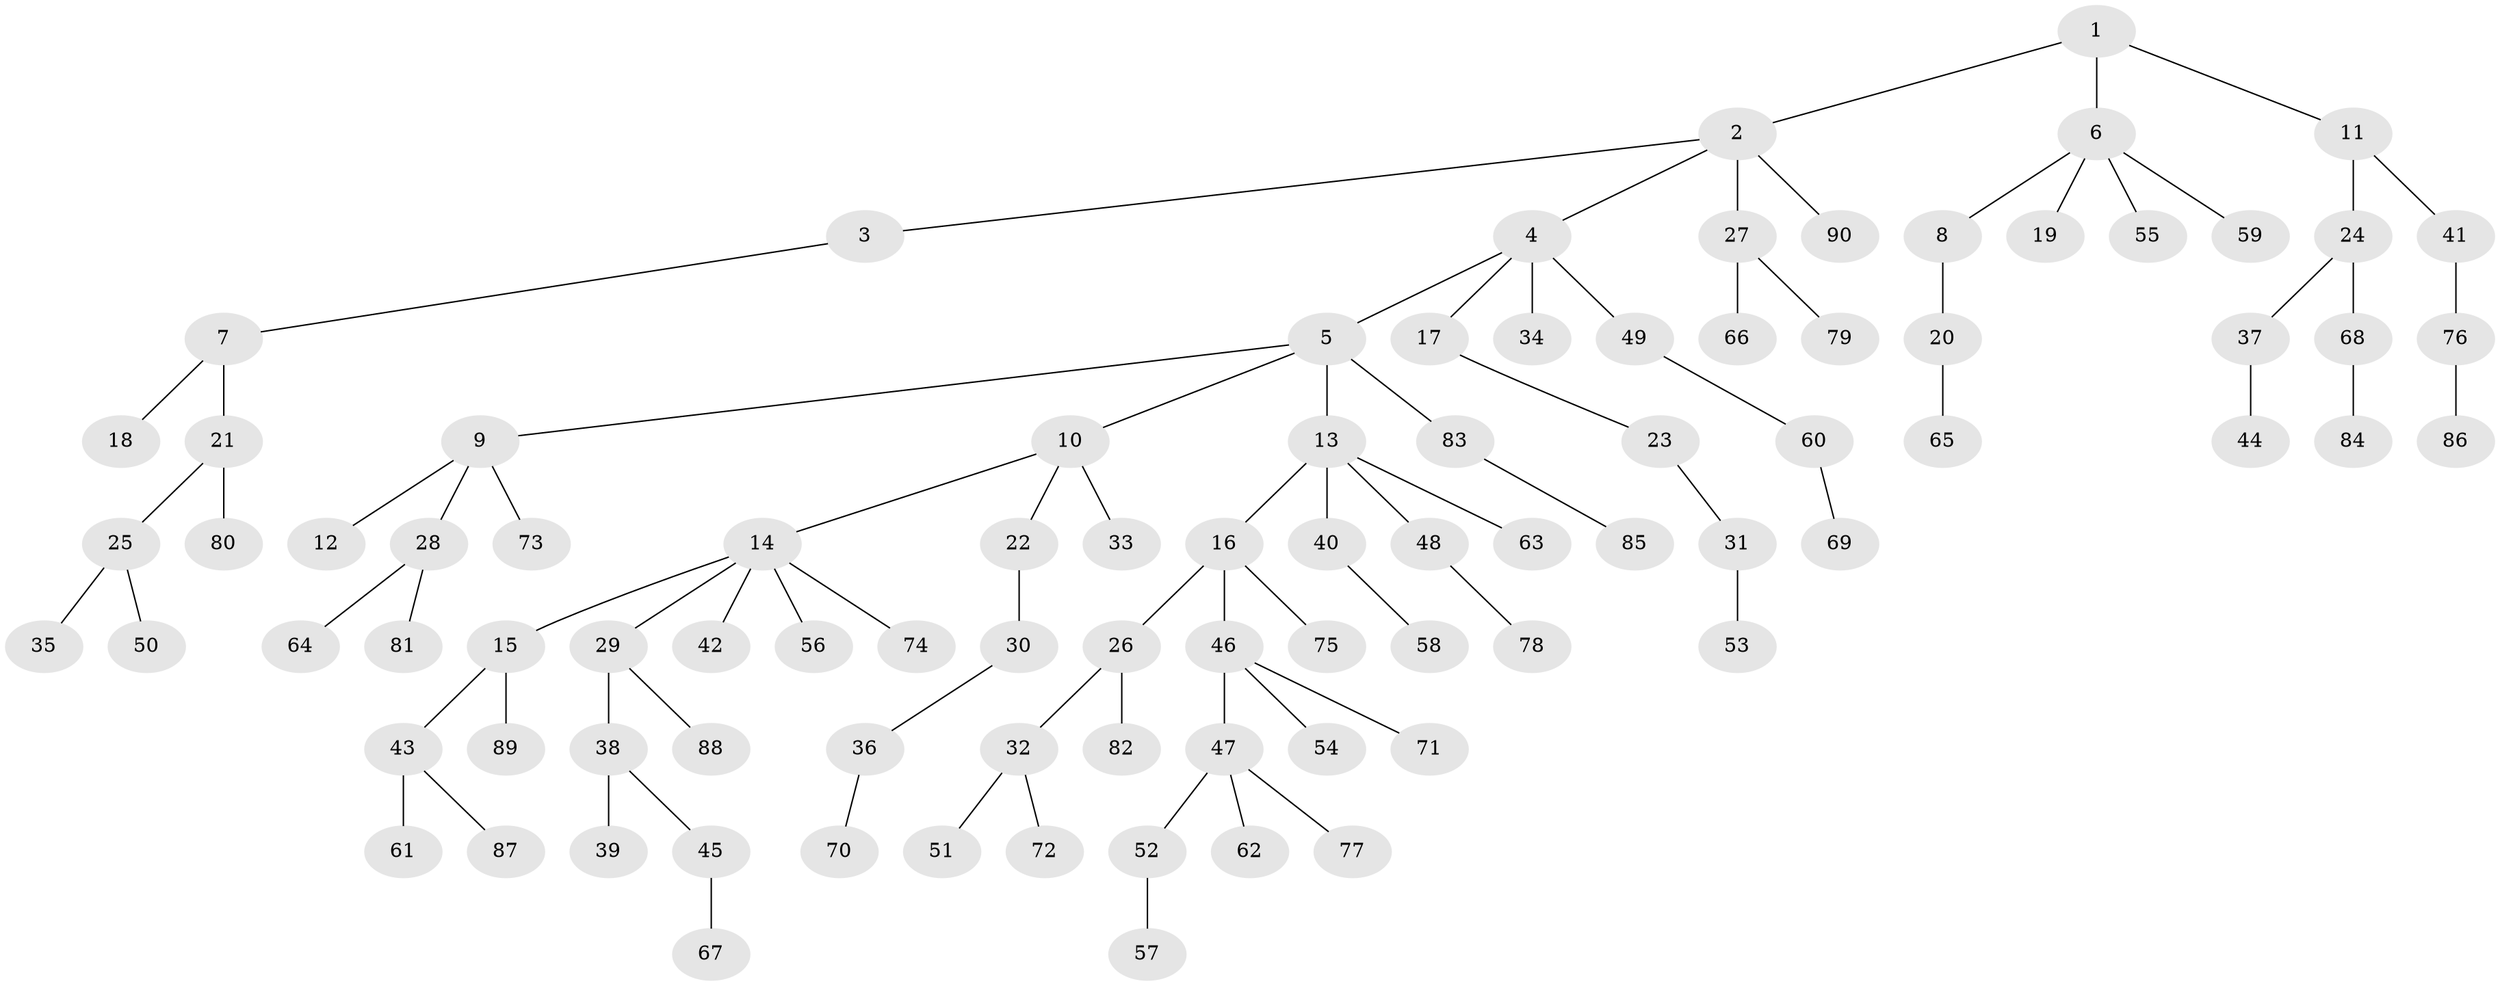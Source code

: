 // Generated by graph-tools (version 1.1) at 2025/15/03/09/25 04:15:28]
// undirected, 90 vertices, 89 edges
graph export_dot {
graph [start="1"]
  node [color=gray90,style=filled];
  1;
  2;
  3;
  4;
  5;
  6;
  7;
  8;
  9;
  10;
  11;
  12;
  13;
  14;
  15;
  16;
  17;
  18;
  19;
  20;
  21;
  22;
  23;
  24;
  25;
  26;
  27;
  28;
  29;
  30;
  31;
  32;
  33;
  34;
  35;
  36;
  37;
  38;
  39;
  40;
  41;
  42;
  43;
  44;
  45;
  46;
  47;
  48;
  49;
  50;
  51;
  52;
  53;
  54;
  55;
  56;
  57;
  58;
  59;
  60;
  61;
  62;
  63;
  64;
  65;
  66;
  67;
  68;
  69;
  70;
  71;
  72;
  73;
  74;
  75;
  76;
  77;
  78;
  79;
  80;
  81;
  82;
  83;
  84;
  85;
  86;
  87;
  88;
  89;
  90;
  1 -- 2;
  1 -- 6;
  1 -- 11;
  2 -- 3;
  2 -- 4;
  2 -- 27;
  2 -- 90;
  3 -- 7;
  4 -- 5;
  4 -- 17;
  4 -- 34;
  4 -- 49;
  5 -- 9;
  5 -- 10;
  5 -- 13;
  5 -- 83;
  6 -- 8;
  6 -- 19;
  6 -- 55;
  6 -- 59;
  7 -- 18;
  7 -- 21;
  8 -- 20;
  9 -- 12;
  9 -- 28;
  9 -- 73;
  10 -- 14;
  10 -- 22;
  10 -- 33;
  11 -- 24;
  11 -- 41;
  13 -- 16;
  13 -- 40;
  13 -- 48;
  13 -- 63;
  14 -- 15;
  14 -- 29;
  14 -- 42;
  14 -- 56;
  14 -- 74;
  15 -- 43;
  15 -- 89;
  16 -- 26;
  16 -- 46;
  16 -- 75;
  17 -- 23;
  20 -- 65;
  21 -- 25;
  21 -- 80;
  22 -- 30;
  23 -- 31;
  24 -- 37;
  24 -- 68;
  25 -- 35;
  25 -- 50;
  26 -- 32;
  26 -- 82;
  27 -- 66;
  27 -- 79;
  28 -- 64;
  28 -- 81;
  29 -- 38;
  29 -- 88;
  30 -- 36;
  31 -- 53;
  32 -- 51;
  32 -- 72;
  36 -- 70;
  37 -- 44;
  38 -- 39;
  38 -- 45;
  40 -- 58;
  41 -- 76;
  43 -- 61;
  43 -- 87;
  45 -- 67;
  46 -- 47;
  46 -- 54;
  46 -- 71;
  47 -- 52;
  47 -- 62;
  47 -- 77;
  48 -- 78;
  49 -- 60;
  52 -- 57;
  60 -- 69;
  68 -- 84;
  76 -- 86;
  83 -- 85;
}
